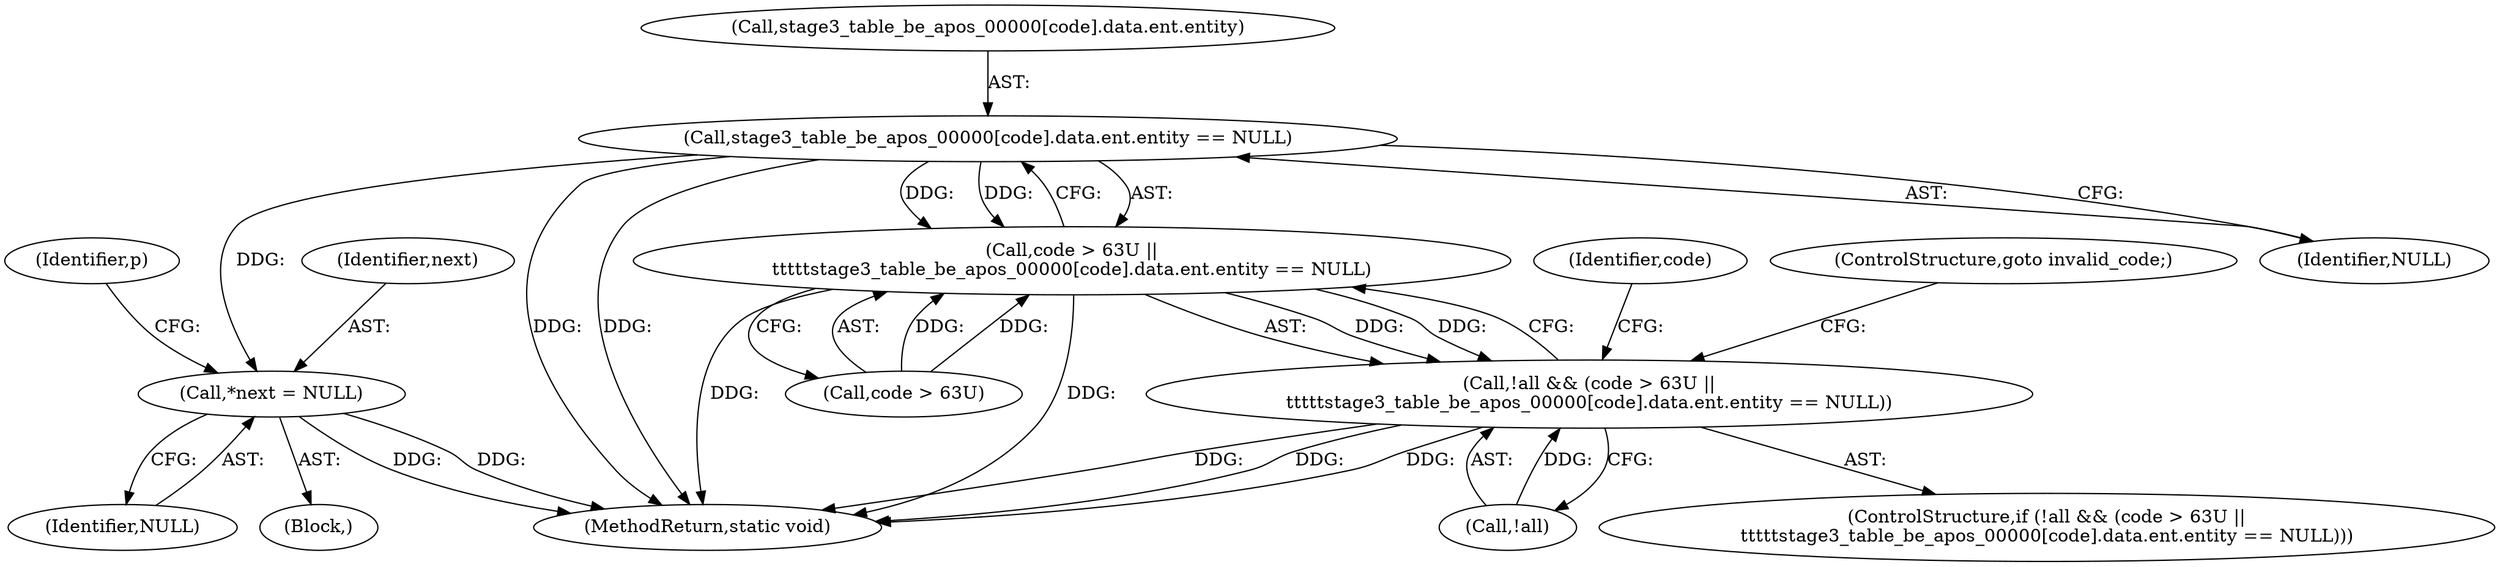 digraph "0_php-src_0da8b8b801f9276359262f1ef8274c7812d3dfda?w=1_9@array" {
"1000216" [label="(Call,stage3_table_be_apos_00000[code].data.ent.entity == NULL)"];
"1000162" [label="(Call,*next = NULL)"];
"1000212" [label="(Call,code > 63U ||\n\t\t\t\t\tstage3_table_be_apos_00000[code].data.ent.entity == NULL)"];
"1000209" [label="(Call,!all && (code > 63U ||\n\t\t\t\t\tstage3_table_be_apos_00000[code].data.ent.entity == NULL))"];
"1000163" [label="(Identifier,next)"];
"1000209" [label="(Call,!all && (code > 63U ||\n\t\t\t\t\tstage3_table_be_apos_00000[code].data.ent.entity == NULL))"];
"1000227" [label="(ControlStructure,goto invalid_code;)"];
"1000155" [label="(Block,)"];
"1000232" [label="(Identifier,code)"];
"1000210" [label="(Call,!all)"];
"1000212" [label="(Call,code > 63U ||\n\t\t\t\t\tstage3_table_be_apos_00000[code].data.ent.entity == NULL)"];
"1000226" [label="(Identifier,NULL)"];
"1000164" [label="(Identifier,NULL)"];
"1000213" [label="(Call,code > 63U)"];
"1000216" [label="(Call,stage3_table_be_apos_00000[code].data.ent.entity == NULL)"];
"1000208" [label="(ControlStructure,if (!all && (code > 63U ||\n\t\t\t\t\tstage3_table_be_apos_00000[code].data.ent.entity == NULL)))"];
"1000162" [label="(Call,*next = NULL)"];
"1000217" [label="(Call,stage3_table_be_apos_00000[code].data.ent.entity)"];
"1000408" [label="(MethodReturn,static void)"];
"1000169" [label="(Identifier,p)"];
"1000216" -> "1000212"  [label="AST: "];
"1000216" -> "1000226"  [label="CFG: "];
"1000217" -> "1000216"  [label="AST: "];
"1000226" -> "1000216"  [label="AST: "];
"1000212" -> "1000216"  [label="CFG: "];
"1000216" -> "1000408"  [label="DDG: "];
"1000216" -> "1000408"  [label="DDG: "];
"1000216" -> "1000162"  [label="DDG: "];
"1000216" -> "1000212"  [label="DDG: "];
"1000216" -> "1000212"  [label="DDG: "];
"1000162" -> "1000155"  [label="AST: "];
"1000162" -> "1000164"  [label="CFG: "];
"1000163" -> "1000162"  [label="AST: "];
"1000164" -> "1000162"  [label="AST: "];
"1000169" -> "1000162"  [label="CFG: "];
"1000162" -> "1000408"  [label="DDG: "];
"1000162" -> "1000408"  [label="DDG: "];
"1000212" -> "1000209"  [label="AST: "];
"1000212" -> "1000213"  [label="CFG: "];
"1000213" -> "1000212"  [label="AST: "];
"1000209" -> "1000212"  [label="CFG: "];
"1000212" -> "1000408"  [label="DDG: "];
"1000212" -> "1000408"  [label="DDG: "];
"1000212" -> "1000209"  [label="DDG: "];
"1000212" -> "1000209"  [label="DDG: "];
"1000213" -> "1000212"  [label="DDG: "];
"1000213" -> "1000212"  [label="DDG: "];
"1000209" -> "1000208"  [label="AST: "];
"1000209" -> "1000210"  [label="CFG: "];
"1000210" -> "1000209"  [label="AST: "];
"1000227" -> "1000209"  [label="CFG: "];
"1000232" -> "1000209"  [label="CFG: "];
"1000209" -> "1000408"  [label="DDG: "];
"1000209" -> "1000408"  [label="DDG: "];
"1000209" -> "1000408"  [label="DDG: "];
"1000210" -> "1000209"  [label="DDG: "];
}

